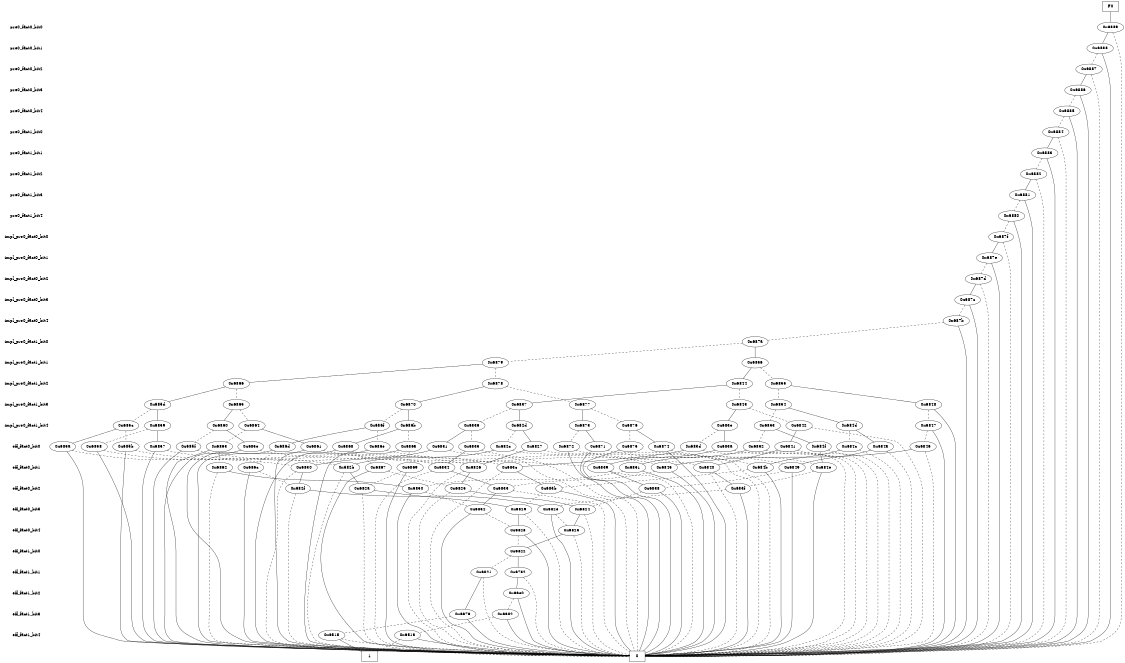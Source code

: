 digraph "DD" {
size = "7.5,10"
center = true;
edge [dir = none];
{ node [shape = plaintext];
  edge [style = invis];
  "CONST NODES" [style = invis];
" pre0_fact0_bit0 " -> " pre0_fact0_bit1 " -> " pre0_fact0_bit2 " -> " pre0_fact0_bit3 " -> " pre0_fact0_bit4 " -> " pre0_fact1_bit0 " -> " pre0_fact1_bit1 " -> " pre0_fact1_bit2 " -> " pre0_fact1_bit3 " -> " pre0_fact1_bit4 " -> " impl_pre0_fact0_bit0 " -> " impl_pre0_fact0_bit1 " -> " impl_pre0_fact0_bit2 " -> " impl_pre0_fact0_bit3 " -> " impl_pre0_fact0_bit4 " -> " impl_pre0_fact1_bit0 " -> " impl_pre0_fact1_bit1 " -> " impl_pre0_fact1_bit2 " -> " impl_pre0_fact1_bit3 " -> " impl_pre0_fact1_bit4 " -> " eff_fact0_bit0 " -> " eff_fact0_bit1 " -> " eff_fact0_bit2 " -> " eff_fact0_bit3 " -> " eff_fact0_bit4 " -> " eff_fact1_bit0 " -> " eff_fact1_bit1 " -> " eff_fact1_bit2 " -> " eff_fact1_bit3 " -> " eff_fact1_bit4 " -> "CONST NODES"; 
}
{ rank = same; node [shape = box]; edge [style = invis];
"F0"; }
{ rank = same; " pre0_fact0_bit0 ";
"0x6889";
}
{ rank = same; " pre0_fact0_bit1 ";
"0x6888";
}
{ rank = same; " pre0_fact0_bit2 ";
"0x6887";
}
{ rank = same; " pre0_fact0_bit3 ";
"0x6886";
}
{ rank = same; " pre0_fact0_bit4 ";
"0x6885";
}
{ rank = same; " pre0_fact1_bit0 ";
"0x6884";
}
{ rank = same; " pre0_fact1_bit1 ";
"0x6883";
}
{ rank = same; " pre0_fact1_bit2 ";
"0x6882";
}
{ rank = same; " pre0_fact1_bit3 ";
"0x6881";
}
{ rank = same; " pre0_fact1_bit4 ";
"0x6880";
}
{ rank = same; " impl_pre0_fact0_bit0 ";
"0x687f";
}
{ rank = same; " impl_pre0_fact0_bit1 ";
"0x687e";
}
{ rank = same; " impl_pre0_fact0_bit2 ";
"0x687d";
}
{ rank = same; " impl_pre0_fact0_bit3 ";
"0x687c";
}
{ rank = same; " impl_pre0_fact0_bit4 ";
"0x687b";
}
{ rank = same; " impl_pre0_fact1_bit0 ";
"0x687a";
}
{ rank = same; " impl_pre0_fact1_bit1 ";
"0x6856";
"0x6879";
}
{ rank = same; " impl_pre0_fact1_bit2 ";
"0x6844";
"0x6855";
"0x6866";
"0x6878";
}
{ rank = same; " impl_pre0_fact1_bit3 ";
"0x685d";
"0x6843";
"0x6870";
"0x6854";
"0x6837";
"0x6865";
"0x6848";
"0x6877";
}
{ rank = same; " impl_pre0_fact1_bit4 ";
"0x684d";
"0x686b";
"0x6864";
"0x6842";
"0x6876";
"0x682d";
"0x683e";
"0x685c";
"0x6860";
"0x686f";
"0x6853";
"0x6836";
"0x6873";
"0x6847";
"0x6859";
}
{ rank = same; " eff_fact0_bit0 ";
"0x686d";
"0x6874";
"0x685a";
"0x6875";
"0x685b";
"0x682c";
"0x683a";
"0x6846";
"0x684a";
"0x685e";
"0x684c";
"0x6852";
"0x685f";
"0x6861";
"0x6863";
"0x686e";
"0x6857";
"0x6827";
"0x6831";
"0x6835";
"0x6868";
"0x683d";
"0x6841";
"0x6871";
"0x684f";
"0x686a";
"0x6858";
"0x6872";
}
{ rank = same; " eff_fact0_bit1 ";
"0x686c";
"0x6851";
"0x6845";
"0x6826";
"0x6830";
"0x6834";
"0x683c";
"0x6849";
"0x6840";
"0x684b";
"0x684e";
"0x6867";
"0x682b";
"0x6839";
"0x6862";
"0x6869";
}
{ rank = same; " eff_fact0_bit2 ";
"0x683f";
"0x6850";
"0x682a";
"0x6838";
"0x6825";
"0x682f";
"0x6833";
"0x683b";
}
{ rank = same; " eff_fact0_bit3 ";
"0x6824";
"0x682e";
"0x6829";
"0x6832";
}
{ rank = same; " eff_fact0_bit4 ";
"0x6828";
"0x6823";
}
{ rank = same; " eff_fact1_bit0 ";
"0x6822";
}
{ rank = same; " eff_fact1_bit1 ";
"0x6732";
"0x6821";
}
{ rank = same; " eff_fact1_bit2 ";
"0x66e0";
}
{ rank = same; " eff_fact1_bit3 ";
"0x6682";
"0x6676";
}
{ rank = same; " eff_fact1_bit4 ";
"0x6515";
"0x651a";
}
{ rank = same; "CONST NODES";
{ node [shape = box]; "0x61c";
"0x61b";
}
}
"F0" -> "0x6889" [style = solid];
"0x6889" -> "0x6888";
"0x6889" -> "0x61c" [style = dashed];
"0x6888" -> "0x61c";
"0x6888" -> "0x6887" [style = dashed];
"0x6887" -> "0x6886";
"0x6887" -> "0x61c" [style = dashed];
"0x6886" -> "0x61c";
"0x6886" -> "0x6885" [style = dashed];
"0x6885" -> "0x61c";
"0x6885" -> "0x6884" [style = dashed];
"0x6884" -> "0x6883";
"0x6884" -> "0x61c" [style = dashed];
"0x6883" -> "0x61c";
"0x6883" -> "0x6882" [style = dashed];
"0x6882" -> "0x6881";
"0x6882" -> "0x61c" [style = dashed];
"0x6881" -> "0x61c";
"0x6881" -> "0x6880" [style = dashed];
"0x6880" -> "0x61c";
"0x6880" -> "0x687f" [style = dashed];
"0x687f" -> "0x687e";
"0x687f" -> "0x61c" [style = dashed];
"0x687e" -> "0x61c";
"0x687e" -> "0x687d" [style = dashed];
"0x687d" -> "0x687c";
"0x687d" -> "0x61c" [style = dashed];
"0x687c" -> "0x61c";
"0x687c" -> "0x687b" [style = dashed];
"0x687b" -> "0x61c";
"0x687b" -> "0x687a" [style = dashed];
"0x687a" -> "0x6856";
"0x687a" -> "0x6879" [style = dashed];
"0x6856" -> "0x6844";
"0x6856" -> "0x6855" [style = dashed];
"0x6879" -> "0x6866";
"0x6879" -> "0x6878" [style = dashed];
"0x6844" -> "0x6837";
"0x6844" -> "0x6843" [style = dashed];
"0x6855" -> "0x6848";
"0x6855" -> "0x6854" [style = dashed];
"0x6866" -> "0x685d";
"0x6866" -> "0x6865" [style = dashed];
"0x6878" -> "0x6870";
"0x6878" -> "0x6877" [style = dashed];
"0x685d" -> "0x6859";
"0x685d" -> "0x685c" [style = dashed];
"0x6843" -> "0x683e";
"0x6843" -> "0x6842" [style = dashed];
"0x6870" -> "0x686b";
"0x6870" -> "0x686f" [style = dashed];
"0x6854" -> "0x684d";
"0x6854" -> "0x6853" [style = dashed];
"0x6837" -> "0x682d";
"0x6837" -> "0x6836" [style = dashed];
"0x6865" -> "0x6860";
"0x6865" -> "0x6864" [style = dashed];
"0x6848" -> "0x61c";
"0x6848" -> "0x6847" [style = dashed];
"0x6877" -> "0x6873";
"0x6877" -> "0x6876" [style = dashed];
"0x684d" -> "0x684a";
"0x684d" -> "0x684c" [style = dashed];
"0x686b" -> "0x6868";
"0x686b" -> "0x686a" [style = dashed];
"0x6864" -> "0x6861";
"0x6864" -> "0x6863" [style = dashed];
"0x6842" -> "0x6841";
"0x6842" -> "0x61c" [style = dashed];
"0x6876" -> "0x6874";
"0x6876" -> "0x6875" [style = dashed];
"0x682d" -> "0x6827";
"0x682d" -> "0x682c" [style = dashed];
"0x683e" -> "0x683a";
"0x683e" -> "0x683d" [style = dashed];
"0x685c" -> "0x685a";
"0x685c" -> "0x685b" [style = dashed];
"0x6860" -> "0x685e";
"0x6860" -> "0x685f" [style = dashed];
"0x686f" -> "0x686d";
"0x686f" -> "0x686e" [style = dashed];
"0x6853" -> "0x684f";
"0x6853" -> "0x6852" [style = dashed];
"0x6836" -> "0x6831";
"0x6836" -> "0x6835" [style = dashed];
"0x6873" -> "0x6871";
"0x6873" -> "0x6872" [style = dashed];
"0x6847" -> "0x61c";
"0x6847" -> "0x6846" [style = dashed];
"0x6859" -> "0x6857";
"0x6859" -> "0x6858" [style = dashed];
"0x686d" -> "0x61c";
"0x686d" -> "0x686c" [style = dashed];
"0x6874" -> "0x61c";
"0x6874" -> "0x684e" [style = dashed];
"0x685a" -> "0x61c";
"0x685a" -> "0x6830" [style = dashed];
"0x6875" -> "0x61c";
"0x6875" -> "0x6851" [style = dashed];
"0x685b" -> "0x61c";
"0x685b" -> "0x6834" [style = dashed];
"0x682c" -> "0x682b";
"0x682c" -> "0x61c" [style = dashed];
"0x683a" -> "0x6839";
"0x683a" -> "0x61c" [style = dashed];
"0x6846" -> "0x6845";
"0x6846" -> "0x61c" [style = dashed];
"0x684a" -> "0x6849";
"0x684a" -> "0x61c" [style = dashed];
"0x685e" -> "0x61c";
"0x685e" -> "0x6839" [style = dashed];
"0x684c" -> "0x684b";
"0x684c" -> "0x61c" [style = dashed];
"0x6852" -> "0x6851";
"0x6852" -> "0x61c" [style = dashed];
"0x685f" -> "0x61c";
"0x685f" -> "0x683c" [style = dashed];
"0x6861" -> "0x61c";
"0x6861" -> "0x6840" [style = dashed];
"0x6863" -> "0x61c";
"0x6863" -> "0x6862" [style = dashed];
"0x686e" -> "0x61c";
"0x686e" -> "0x6845" [style = dashed];
"0x6857" -> "0x61c";
"0x6857" -> "0x6826" [style = dashed];
"0x6827" -> "0x6826";
"0x6827" -> "0x61c" [style = dashed];
"0x6831" -> "0x6830";
"0x6831" -> "0x61c" [style = dashed];
"0x6835" -> "0x6834";
"0x6835" -> "0x61c" [style = dashed];
"0x6868" -> "0x61c";
"0x6868" -> "0x6867" [style = dashed];
"0x683d" -> "0x683c";
"0x683d" -> "0x61c" [style = dashed];
"0x6841" -> "0x6840";
"0x6841" -> "0x61c" [style = dashed];
"0x6871" -> "0x61c";
"0x6871" -> "0x6849" [style = dashed];
"0x684f" -> "0x684e";
"0x684f" -> "0x61c" [style = dashed];
"0x686a" -> "0x61c";
"0x686a" -> "0x6869" [style = dashed];
"0x6858" -> "0x61c";
"0x6858" -> "0x682b" [style = dashed];
"0x6872" -> "0x61c";
"0x6872" -> "0x684b" [style = dashed];
"0x686c" -> "0x61c";
"0x686c" -> "0x682f" [style = dashed];
"0x6851" -> "0x61c";
"0x6851" -> "0x6850" [style = dashed];
"0x6845" -> "0x61c";
"0x6845" -> "0x6833" [style = dashed];
"0x6826" -> "0x6825";
"0x6826" -> "0x61c" [style = dashed];
"0x6830" -> "0x682f";
"0x6830" -> "0x61c" [style = dashed];
"0x6834" -> "0x6833";
"0x6834" -> "0x61c" [style = dashed];
"0x683c" -> "0x683b";
"0x683c" -> "0x61c" [style = dashed];
"0x6849" -> "0x61c";
"0x6849" -> "0x6838" [style = dashed];
"0x6840" -> "0x683f";
"0x6840" -> "0x61c" [style = dashed];
"0x684b" -> "0x61c";
"0x684b" -> "0x683b" [style = dashed];
"0x684e" -> "0x61c";
"0x684e" -> "0x683f" [style = dashed];
"0x6867" -> "0x61c";
"0x6867" -> "0x6825" [style = dashed];
"0x682b" -> "0x682a";
"0x682b" -> "0x61c" [style = dashed];
"0x6839" -> "0x6838";
"0x6839" -> "0x61c" [style = dashed];
"0x6862" -> "0x6850";
"0x6862" -> "0x61c" [style = dashed];
"0x6869" -> "0x61c";
"0x6869" -> "0x682a" [style = dashed];
"0x683f" -> "0x61c";
"0x683f" -> "0x682e" [style = dashed];
"0x6850" -> "0x61c";
"0x6850" -> "0x6832" [style = dashed];
"0x682a" -> "0x6829";
"0x682a" -> "0x61c" [style = dashed];
"0x6838" -> "0x61c";
"0x6838" -> "0x6824" [style = dashed];
"0x6825" -> "0x6824";
"0x6825" -> "0x61c" [style = dashed];
"0x682f" -> "0x682e";
"0x682f" -> "0x61c" [style = dashed];
"0x6833" -> "0x6832";
"0x6833" -> "0x61c" [style = dashed];
"0x683b" -> "0x61c";
"0x683b" -> "0x6829" [style = dashed];
"0x6824" -> "0x6823";
"0x6824" -> "0x61c" [style = dashed];
"0x682e" -> "0x61c";
"0x682e" -> "0x6823" [style = dashed];
"0x6829" -> "0x6828";
"0x6829" -> "0x61c" [style = dashed];
"0x6832" -> "0x61c";
"0x6832" -> "0x6828" [style = dashed];
"0x6828" -> "0x61c";
"0x6828" -> "0x6822" [style = dashed];
"0x6823" -> "0x6822";
"0x6823" -> "0x61c" [style = dashed];
"0x6822" -> "0x6732";
"0x6822" -> "0x6821" [style = dashed];
"0x6732" -> "0x66e0";
"0x6732" -> "0x61c" [style = dashed];
"0x6821" -> "0x6676";
"0x6821" -> "0x61c" [style = dashed];
"0x66e0" -> "0x61c";
"0x66e0" -> "0x6682" [style = dashed];
"0x6682" -> "0x61c";
"0x6682" -> "0x651a" [style = dashed];
"0x6676" -> "0x61c";
"0x6676" -> "0x6515" [style = dashed];
"0x6515" -> "0x61b";
"0x6515" -> "0x61c" [style = dashed];
"0x651a" -> "0x61c";
"0x651a" -> "0x61b" [style = dashed];
"0x61c" [label = "0"];
"0x61b" [label = "1"];
}
